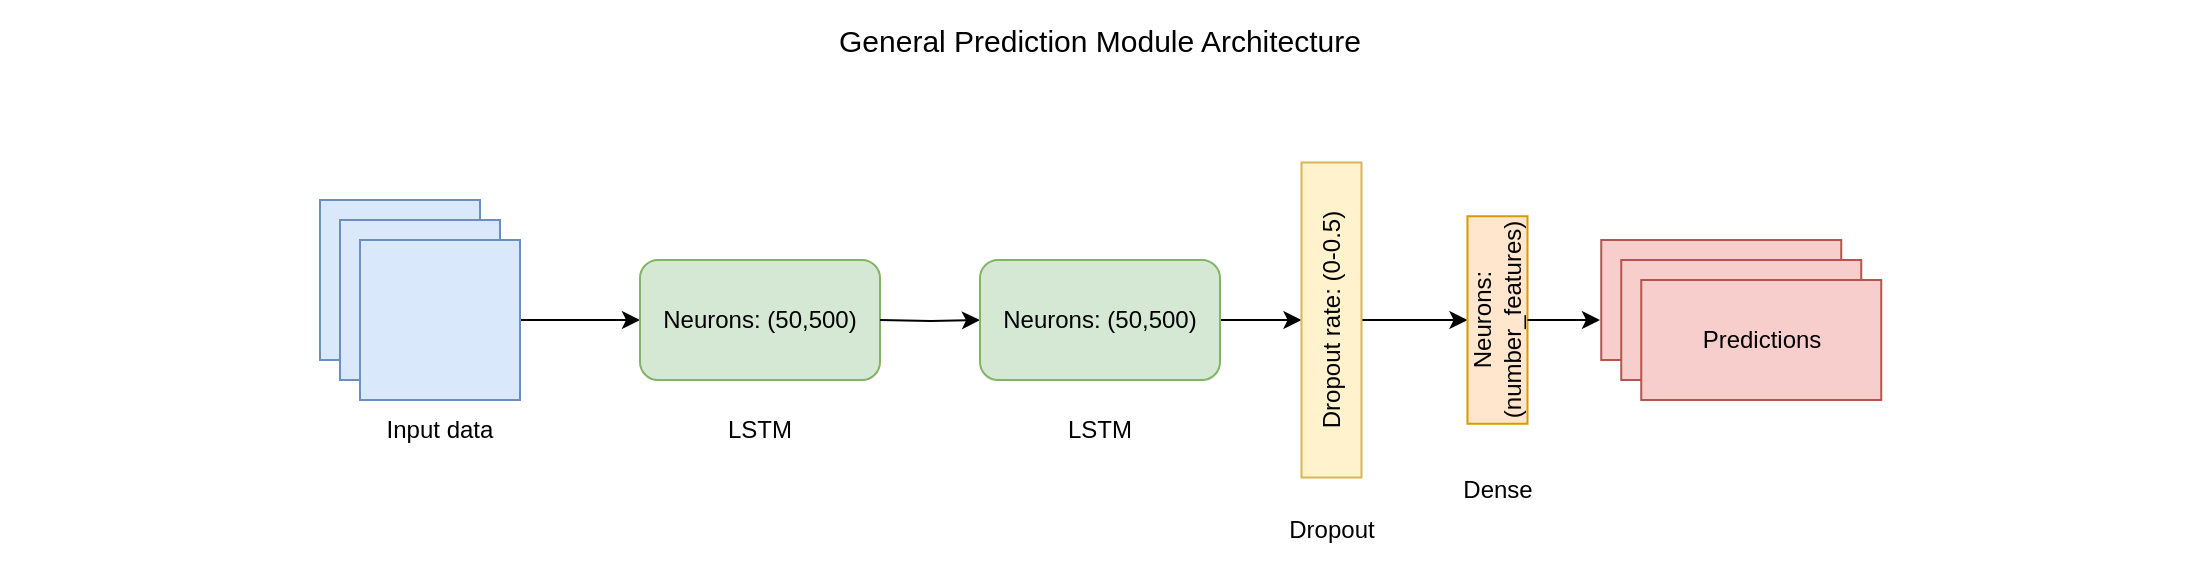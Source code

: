 <mxfile version="20.2.0" type="device"><diagram id="y9XwLr1hFOdGggdJ-vt8" name="Page-1"><mxGraphModel dx="2393" dy="1011" grid="1" gridSize="10" guides="1" tooltips="1" connect="1" arrows="1" fold="1" page="1" pageScale="1" pageWidth="827" pageHeight="1169" math="0" shadow="0"><root><mxCell id="0"/><mxCell id="1" parent="0"/><mxCell id="GvQFq8sGGhAfYbJX1H6_-1" value="" style="whiteSpace=wrap;html=1;aspect=fixed;fillColor=#dae8fc;strokeColor=#6c8ebf;" parent="1" vertex="1"><mxGeometry x="80" y="120" width="80" height="80" as="geometry"/></mxCell><mxCell id="GvQFq8sGGhAfYbJX1H6_-2" value="" style="whiteSpace=wrap;html=1;aspect=fixed;fillColor=#dae8fc;strokeColor=#6c8ebf;" parent="1" vertex="1"><mxGeometry x="90" y="130" width="80" height="80" as="geometry"/></mxCell><mxCell id="GvQFq8sGGhAfYbJX1H6_-8" value="" style="edgeStyle=orthogonalEdgeStyle;rounded=0;orthogonalLoop=1;jettySize=auto;html=1;" parent="1" source="GvQFq8sGGhAfYbJX1H6_-3" target="GvQFq8sGGhAfYbJX1H6_-6" edge="1"><mxGeometry relative="1" as="geometry"/></mxCell><mxCell id="GvQFq8sGGhAfYbJX1H6_-3" value="" style="whiteSpace=wrap;html=1;aspect=fixed;fillColor=#dae8fc;strokeColor=#6c8ebf;" parent="1" vertex="1"><mxGeometry x="100" y="140" width="80" height="80" as="geometry"/></mxCell><mxCell id="GvQFq8sGGhAfYbJX1H6_-6" value="Neurons: (50,500)" style="rounded=1;whiteSpace=wrap;html=1;fillColor=#d5e8d4;strokeColor=#82b366;" parent="1" vertex="1"><mxGeometry x="240" y="150" width="120" height="60" as="geometry"/></mxCell><mxCell id="GvQFq8sGGhAfYbJX1H6_-16" value="" style="edgeStyle=orthogonalEdgeStyle;rounded=0;orthogonalLoop=1;jettySize=auto;html=1;" parent="1" target="GvQFq8sGGhAfYbJX1H6_-11" edge="1"><mxGeometry relative="1" as="geometry"><mxPoint x="360" y="180" as="sourcePoint"/></mxGeometry></mxCell><mxCell id="GvQFq8sGGhAfYbJX1H6_-20" style="edgeStyle=orthogonalEdgeStyle;rounded=0;orthogonalLoop=1;jettySize=auto;html=1;exitX=1;exitY=0.5;exitDx=0;exitDy=0;entryX=0.5;entryY=0;entryDx=0;entryDy=0;" parent="1" source="GvQFq8sGGhAfYbJX1H6_-11" target="GvQFq8sGGhAfYbJX1H6_-17" edge="1"><mxGeometry relative="1" as="geometry"/></mxCell><mxCell id="GvQFq8sGGhAfYbJX1H6_-11" value="Neurons: (50,500)" style="rounded=1;whiteSpace=wrap;html=1;fillColor=#d5e8d4;strokeColor=#82b366;" parent="1" vertex="1"><mxGeometry x="410" y="150" width="120" height="60" as="geometry"/></mxCell><mxCell id="GvQFq8sGGhAfYbJX1H6_-21" style="edgeStyle=orthogonalEdgeStyle;rounded=0;orthogonalLoop=1;jettySize=auto;html=1;exitX=0.5;exitY=1;exitDx=0;exitDy=0;entryX=0.5;entryY=0;entryDx=0;entryDy=0;" parent="1" source="GvQFq8sGGhAfYbJX1H6_-17" target="GvQFq8sGGhAfYbJX1H6_-19" edge="1"><mxGeometry relative="1" as="geometry"/></mxCell><mxCell id="GvQFq8sGGhAfYbJX1H6_-17" value="Dropout rate: (0-0.5)" style="rounded=0;whiteSpace=wrap;html=1;rotation=-90;fillColor=#fff2cc;strokeColor=#d6b656;" parent="1" vertex="1"><mxGeometry x="507" y="165" width="157.5" height="30" as="geometry"/></mxCell><mxCell id="GvQFq8sGGhAfYbJX1H6_-19" value="Neurons: (number_features)" style="rounded=0;whiteSpace=wrap;html=1;rotation=-90;fillColor=#ffe6cc;strokeColor=#d79b00;" parent="1" vertex="1"><mxGeometry x="616.87" y="165" width="103.75" height="30" as="geometry"/></mxCell><mxCell id="GvQFq8sGGhAfYbJX1H6_-22" value="" style="endArrow=classic;html=1;rounded=0;exitX=0.5;exitY=1;exitDx=0;exitDy=0;" parent="1" source="GvQFq8sGGhAfYbJX1H6_-19" edge="1"><mxGeometry width="50" height="50" relative="1" as="geometry"><mxPoint x="470" y="320" as="sourcePoint"/><mxPoint x="720" y="180" as="targetPoint"/></mxGeometry></mxCell><mxCell id="GvQFq8sGGhAfYbJX1H6_-27" value="LSTM" style="text;html=1;strokeColor=none;fillColor=none;align=center;verticalAlign=middle;whiteSpace=wrap;rounded=0;" parent="1" vertex="1"><mxGeometry x="270" y="220" width="60" height="30" as="geometry"/></mxCell><mxCell id="GvQFq8sGGhAfYbJX1H6_-28" value="Input data" style="text;html=1;strokeColor=none;fillColor=none;align=center;verticalAlign=middle;whiteSpace=wrap;rounded=0;" parent="1" vertex="1"><mxGeometry x="110" y="220" width="60" height="30" as="geometry"/></mxCell><mxCell id="GvQFq8sGGhAfYbJX1H6_-31" value="LSTM" style="text;html=1;strokeColor=none;fillColor=none;align=center;verticalAlign=middle;whiteSpace=wrap;rounded=0;" parent="1" vertex="1"><mxGeometry x="440" y="220" width="60" height="30" as="geometry"/></mxCell><mxCell id="GvQFq8sGGhAfYbJX1H6_-32" value="Dropout" style="text;html=1;strokeColor=none;fillColor=none;align=center;verticalAlign=middle;whiteSpace=wrap;rounded=0;" parent="1" vertex="1"><mxGeometry x="555.75" y="270" width="60" height="30" as="geometry"/></mxCell><mxCell id="GvQFq8sGGhAfYbJX1H6_-33" value="Dense" style="text;html=1;strokeColor=none;fillColor=none;align=center;verticalAlign=middle;whiteSpace=wrap;rounded=0;" parent="1" vertex="1"><mxGeometry x="638.74" y="250" width="60" height="30" as="geometry"/></mxCell><mxCell id="GvQFq8sGGhAfYbJX1H6_-36" value="" style="rounded=0;whiteSpace=wrap;html=1;fillColor=#f8cecc;strokeColor=#b85450;" parent="1" vertex="1"><mxGeometry x="720.62" y="140" width="120" height="60" as="geometry"/></mxCell><mxCell id="GvQFq8sGGhAfYbJX1H6_-37" value="" style="rounded=0;whiteSpace=wrap;html=1;fillColor=#f8cecc;strokeColor=#b85450;" parent="1" vertex="1"><mxGeometry x="730.62" y="150" width="120" height="60" as="geometry"/></mxCell><mxCell id="GvQFq8sGGhAfYbJX1H6_-38" value="Predictions" style="rounded=0;whiteSpace=wrap;html=1;fillColor=#f8cecc;strokeColor=#b85450;" parent="1" vertex="1"><mxGeometry x="740.62" y="160" width="120" height="60" as="geometry"/></mxCell><mxCell id="GvQFq8sGGhAfYbJX1H6_-40" value="&lt;font style=&quot;font-size: 15px;&quot;&gt;General Prediction Module Architecture&lt;/font&gt;" style="text;html=1;strokeColor=none;fillColor=none;align=center;verticalAlign=middle;whiteSpace=wrap;rounded=0;" parent="1" vertex="1"><mxGeometry x="-80" y="20" width="1100" height="40" as="geometry"/></mxCell></root></mxGraphModel></diagram></mxfile>